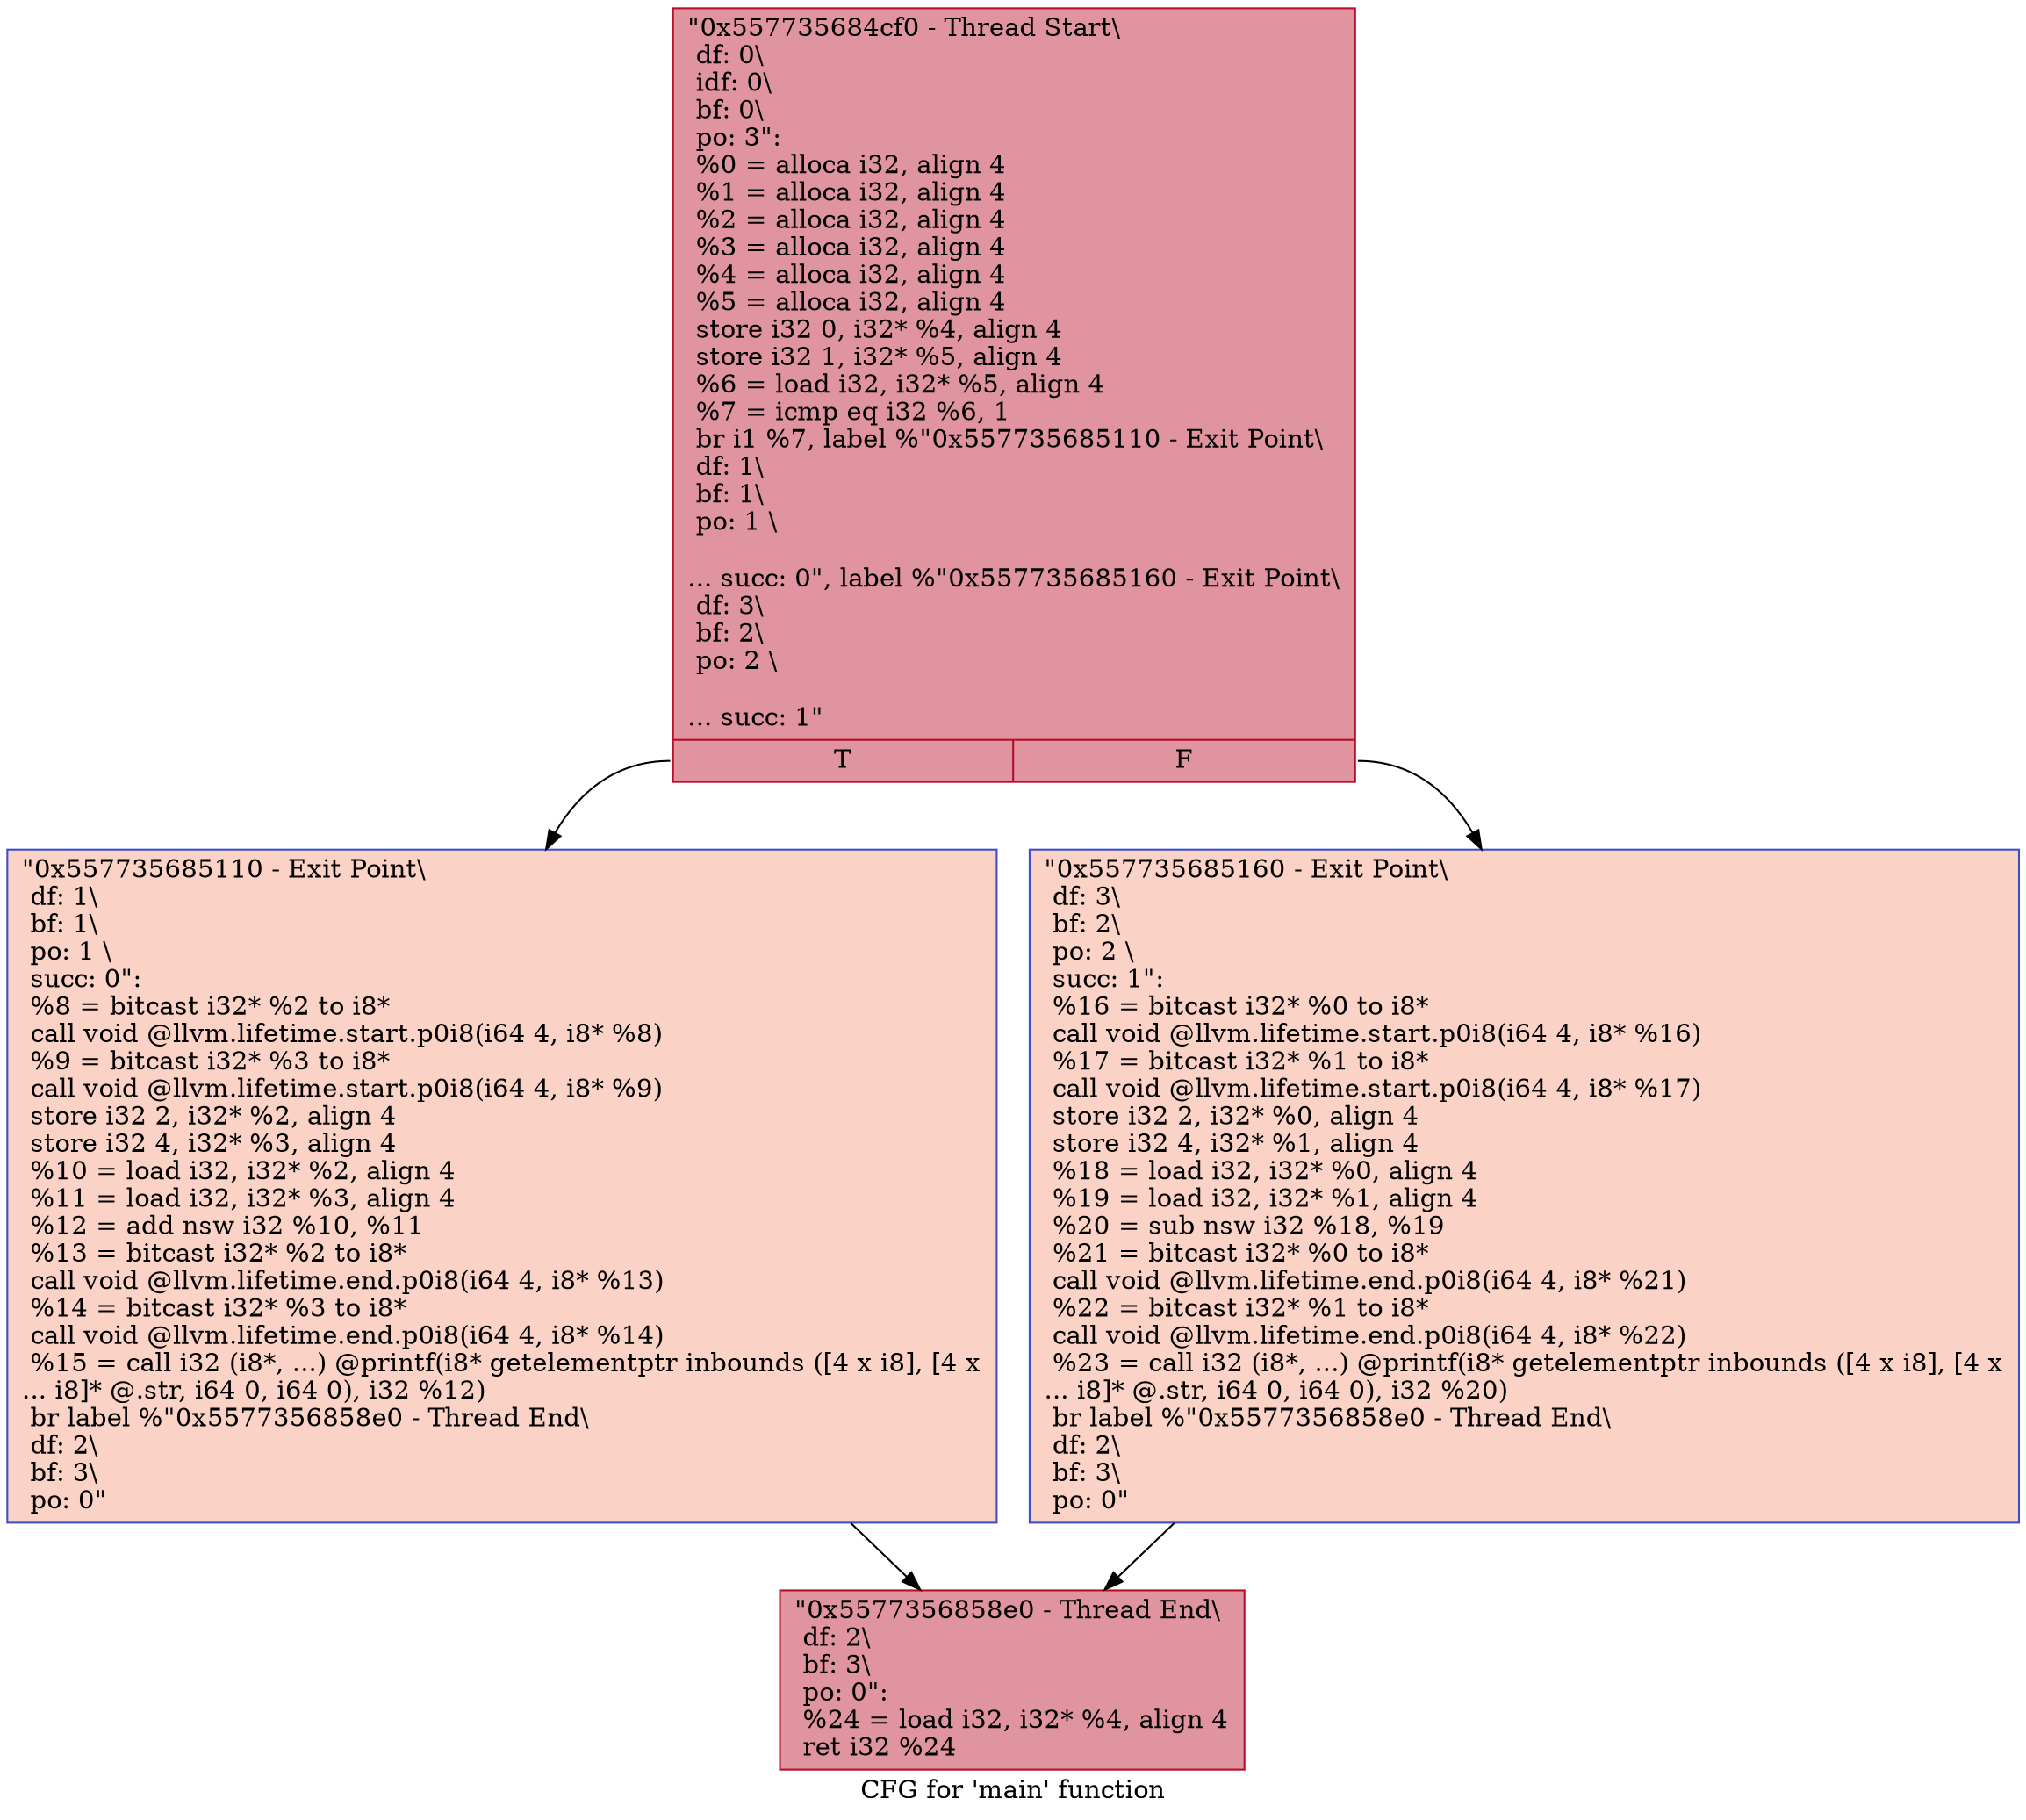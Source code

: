 digraph "CFG for 'main' function" {
	label="CFG for 'main' function";

	Node0x557735684cf0 [shape=record,color="#b70d28ff", style=filled, fillcolor="#b70d2870",label="{\"0x557735684cf0 - Thread Start\\\l df: 0\\\l idf: 0\\\l bf: 0\\\l po: 3\":\l  %0 = alloca i32, align 4\l  %1 = alloca i32, align 4\l  %2 = alloca i32, align 4\l  %3 = alloca i32, align 4\l  %4 = alloca i32, align 4\l  %5 = alloca i32, align 4\l  store i32 0, i32* %4, align 4\l  store i32 1, i32* %5, align 4\l  %6 = load i32, i32* %5, align 4\l  %7 = icmp eq i32 %6, 1\l  br i1 %7, label %\"0x557735685110 - Exit Point\\\l df: 1\\\l bf: 1\\\l po: 1 \\\l\l... succ: 0\", label %\"0x557735685160 - Exit Point\\\l df: 3\\\l bf: 2\\\l po: 2 \\\l\l... succ: 1\"\l|{<s0>T|<s1>F}}"];
	Node0x557735684cf0:s0 -> Node0x557735685110;
	Node0x557735684cf0:s1 -> Node0x557735685160;
	Node0x557735685110 [shape=record,color="#3d50c3ff", style=filled, fillcolor="#f59c7d70",label="{\"0x557735685110 - Exit Point\\\l df: 1\\\l bf: 1\\\l po: 1 \\\l succ: 0\": \l  %8 = bitcast i32* %2 to i8*\l  call void @llvm.lifetime.start.p0i8(i64 4, i8* %8)\l  %9 = bitcast i32* %3 to i8*\l  call void @llvm.lifetime.start.p0i8(i64 4, i8* %9)\l  store i32 2, i32* %2, align 4\l  store i32 4, i32* %3, align 4\l  %10 = load i32, i32* %2, align 4\l  %11 = load i32, i32* %3, align 4\l  %12 = add nsw i32 %10, %11\l  %13 = bitcast i32* %2 to i8*\l  call void @llvm.lifetime.end.p0i8(i64 4, i8* %13)\l  %14 = bitcast i32* %3 to i8*\l  call void @llvm.lifetime.end.p0i8(i64 4, i8* %14)\l  %15 = call i32 (i8*, ...) @printf(i8* getelementptr inbounds ([4 x i8], [4 x\l... i8]* @.str, i64 0, i64 0), i32 %12)\l  br label %\"0x5577356858e0 - Thread End\\\l df: 2\\\l bf: 3\\\l po: 0\"\l}"];
	Node0x557735685110 -> Node0x5577356858e0;
	Node0x557735685160 [shape=record,color="#3d50c3ff", style=filled, fillcolor="#f59c7d70",label="{\"0x557735685160 - Exit Point\\\l df: 3\\\l bf: 2\\\l po: 2 \\\l succ: 1\": \l  %16 = bitcast i32* %0 to i8*\l  call void @llvm.lifetime.start.p0i8(i64 4, i8* %16)\l  %17 = bitcast i32* %1 to i8*\l  call void @llvm.lifetime.start.p0i8(i64 4, i8* %17)\l  store i32 2, i32* %0, align 4\l  store i32 4, i32* %1, align 4\l  %18 = load i32, i32* %0, align 4\l  %19 = load i32, i32* %1, align 4\l  %20 = sub nsw i32 %18, %19\l  %21 = bitcast i32* %0 to i8*\l  call void @llvm.lifetime.end.p0i8(i64 4, i8* %21)\l  %22 = bitcast i32* %1 to i8*\l  call void @llvm.lifetime.end.p0i8(i64 4, i8* %22)\l  %23 = call i32 (i8*, ...) @printf(i8* getelementptr inbounds ([4 x i8], [4 x\l... i8]* @.str, i64 0, i64 0), i32 %20)\l  br label %\"0x5577356858e0 - Thread End\\\l df: 2\\\l bf: 3\\\l po: 0\"\l}"];
	Node0x557735685160 -> Node0x5577356858e0;
	Node0x5577356858e0 [shape=record,color="#b70d28ff", style=filled, fillcolor="#b70d2870",label="{\"0x5577356858e0 - Thread End\\\l df: 2\\\l bf: 3\\\l po: 0\": \l  %24 = load i32, i32* %4, align 4\l  ret i32 %24\l}"];
}
